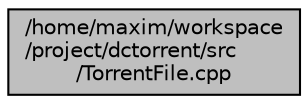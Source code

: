 digraph "/home/maxim/workspace/project/dctorrent/src/TorrentFile.cpp"
{
  edge [fontname="Helvetica",fontsize="10",labelfontname="Helvetica",labelfontsize="10"];
  node [fontname="Helvetica",fontsize="10",shape=record];
  Node424 [label="/home/maxim/workspace\l/project/dctorrent/src\l/TorrentFile.cpp",height=0.2,width=0.4,color="black", fillcolor="grey75", style="filled", fontcolor="black"];
}
